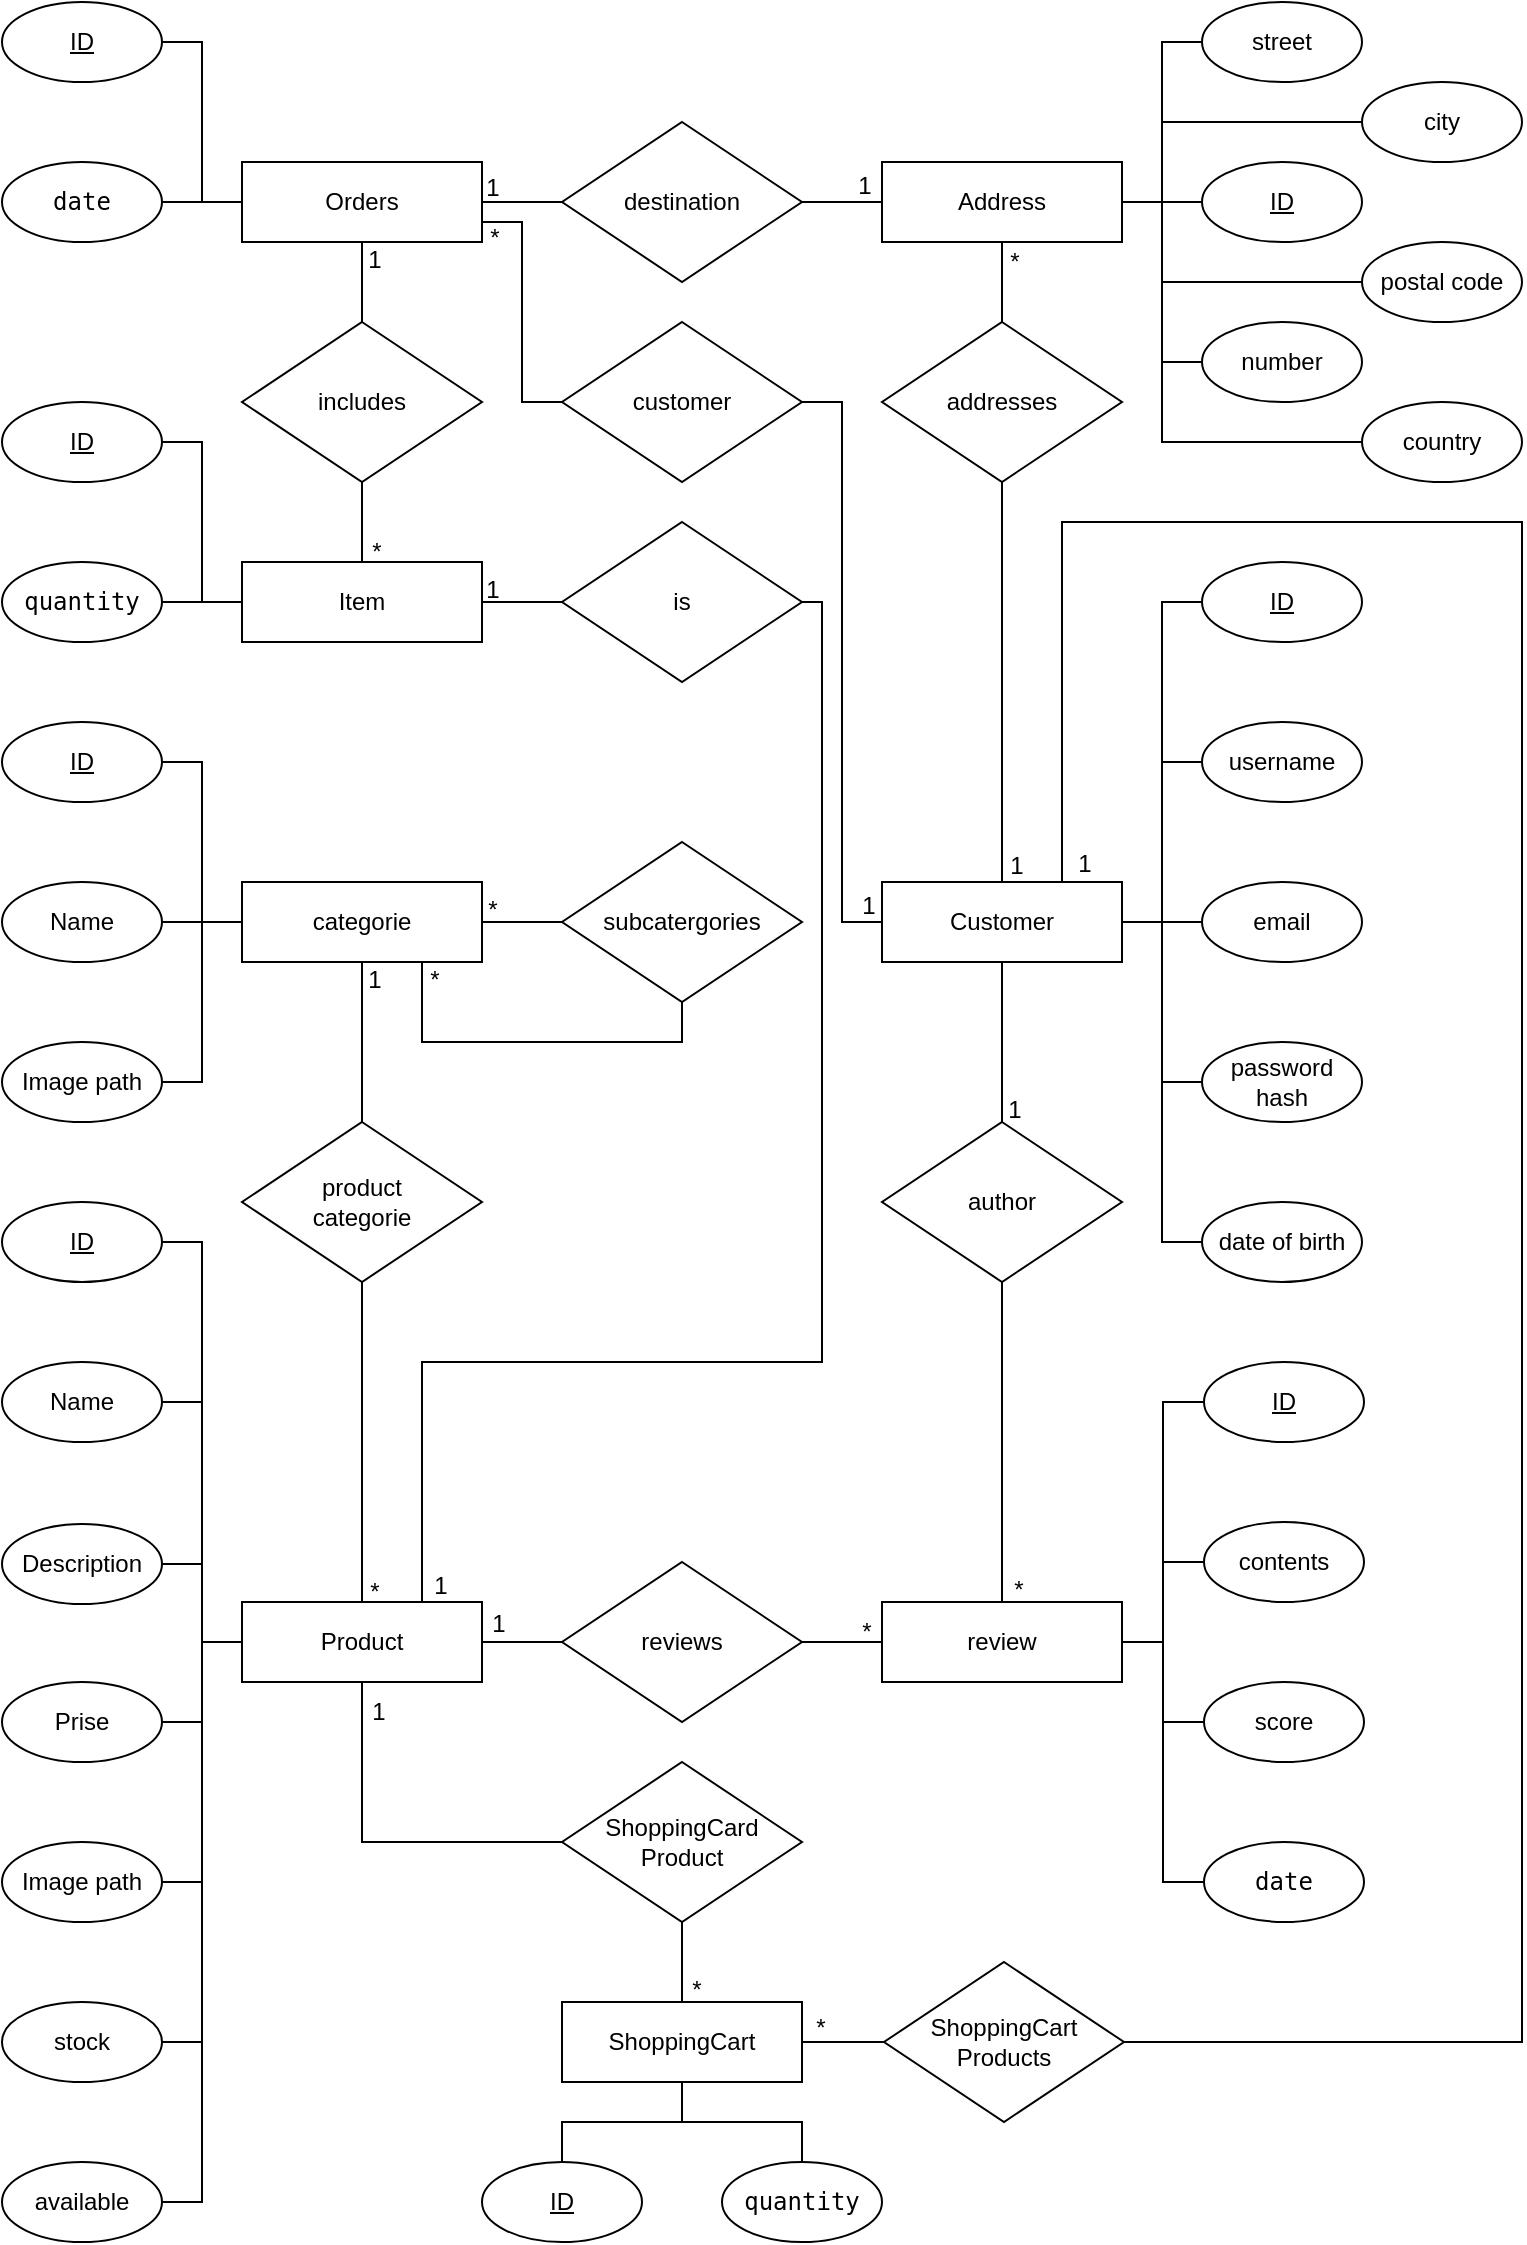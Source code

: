 <mxfile version="24.7.17">
  <diagram id="C5RBs43oDa-KdzZeNtuy" name="Page-1">
    <mxGraphModel dx="985" dy="1479" grid="1" gridSize="10" guides="1" tooltips="1" connect="1" arrows="1" fold="1" page="1" pageScale="1" pageWidth="827" pageHeight="1169" math="0" shadow="0">
      <root>
        <mxCell id="WIyWlLk6GJQsqaUBKTNV-0" />
        <mxCell id="WIyWlLk6GJQsqaUBKTNV-1" parent="WIyWlLk6GJQsqaUBKTNV-0" />
        <mxCell id="ptmRUTfebEnuRYv2-NBV-6" style="edgeStyle=orthogonalEdgeStyle;rounded=0;orthogonalLoop=1;jettySize=auto;html=1;exitX=1;exitY=0.5;exitDx=0;exitDy=0;entryX=0;entryY=0.5;entryDx=0;entryDy=0;endArrow=none;endFill=0;" parent="WIyWlLk6GJQsqaUBKTNV-1" source="ptmRUTfebEnuRYv2-NBV-0" target="ptmRUTfebEnuRYv2-NBV-4" edge="1">
          <mxGeometry relative="1" as="geometry" />
        </mxCell>
        <mxCell id="ptmRUTfebEnuRYv2-NBV-28" style="edgeStyle=orthogonalEdgeStyle;rounded=0;orthogonalLoop=1;jettySize=auto;html=1;exitX=0.5;exitY=1;exitDx=0;exitDy=0;entryX=0.5;entryY=0;entryDx=0;entryDy=0;endArrow=none;endFill=0;" parent="WIyWlLk6GJQsqaUBKTNV-1" source="ptmRUTfebEnuRYv2-NBV-0" target="ptmRUTfebEnuRYv2-NBV-27" edge="1">
          <mxGeometry relative="1" as="geometry" />
        </mxCell>
        <mxCell id="ptmRUTfebEnuRYv2-NBV-0" value="&lt;span lang=&quot;en&quot; class=&quot;HwtZe&quot;&gt;categorie&lt;/span&gt;" style="rounded=0;whiteSpace=wrap;html=1;" parent="WIyWlLk6GJQsqaUBKTNV-1" vertex="1">
          <mxGeometry x="160" y="480" width="120" height="40" as="geometry" />
        </mxCell>
        <mxCell id="ptmRUTfebEnuRYv2-NBV-7" style="edgeStyle=orthogonalEdgeStyle;rounded=0;orthogonalLoop=1;jettySize=auto;html=1;exitX=1;exitY=0.5;exitDx=0;exitDy=0;entryX=0;entryY=0.5;entryDx=0;entryDy=0;endArrow=none;endFill=0;" parent="WIyWlLk6GJQsqaUBKTNV-1" source="ptmRUTfebEnuRYv2-NBV-1" target="ptmRUTfebEnuRYv2-NBV-0" edge="1">
          <mxGeometry relative="1" as="geometry" />
        </mxCell>
        <mxCell id="ptmRUTfebEnuRYv2-NBV-1" value="Name" style="ellipse;whiteSpace=wrap;html=1;" parent="WIyWlLk6GJQsqaUBKTNV-1" vertex="1">
          <mxGeometry x="40" y="480" width="80" height="40" as="geometry" />
        </mxCell>
        <mxCell id="ptmRUTfebEnuRYv2-NBV-8" style="edgeStyle=orthogonalEdgeStyle;rounded=0;orthogonalLoop=1;jettySize=auto;html=1;exitX=1;exitY=0.5;exitDx=0;exitDy=0;entryX=0;entryY=0.5;entryDx=0;entryDy=0;endArrow=none;endFill=0;" parent="WIyWlLk6GJQsqaUBKTNV-1" source="ptmRUTfebEnuRYv2-NBV-2" target="ptmRUTfebEnuRYv2-NBV-0" edge="1">
          <mxGeometry relative="1" as="geometry" />
        </mxCell>
        <mxCell id="ptmRUTfebEnuRYv2-NBV-2" value="&lt;u&gt;ID&lt;/u&gt;" style="ellipse;whiteSpace=wrap;html=1;" parent="WIyWlLk6GJQsqaUBKTNV-1" vertex="1">
          <mxGeometry x="40" y="400" width="80" height="40" as="geometry" />
        </mxCell>
        <mxCell id="ptmRUTfebEnuRYv2-NBV-9" style="edgeStyle=orthogonalEdgeStyle;rounded=0;orthogonalLoop=1;jettySize=auto;html=1;exitX=1;exitY=0.5;exitDx=0;exitDy=0;entryX=0;entryY=0.5;entryDx=0;entryDy=0;endArrow=none;endFill=0;" parent="WIyWlLk6GJQsqaUBKTNV-1" source="ptmRUTfebEnuRYv2-NBV-3" target="ptmRUTfebEnuRYv2-NBV-0" edge="1">
          <mxGeometry relative="1" as="geometry" />
        </mxCell>
        <mxCell id="ptmRUTfebEnuRYv2-NBV-3" value="Image&amp;nbsp;&lt;span lang=&quot;en&quot; class=&quot;HwtZe&quot;&gt;path&lt;/span&gt;" style="ellipse;whiteSpace=wrap;html=1;" parent="WIyWlLk6GJQsqaUBKTNV-1" vertex="1">
          <mxGeometry x="40" y="560" width="80" height="40" as="geometry" />
        </mxCell>
        <mxCell id="ptmRUTfebEnuRYv2-NBV-10" style="edgeStyle=orthogonalEdgeStyle;rounded=0;orthogonalLoop=1;jettySize=auto;html=1;exitX=0.5;exitY=1;exitDx=0;exitDy=0;entryX=0.75;entryY=1;entryDx=0;entryDy=0;endArrow=none;endFill=0;" parent="WIyWlLk6GJQsqaUBKTNV-1" source="ptmRUTfebEnuRYv2-NBV-4" target="ptmRUTfebEnuRYv2-NBV-0" edge="1">
          <mxGeometry relative="1" as="geometry" />
        </mxCell>
        <mxCell id="ptmRUTfebEnuRYv2-NBV-4" value="subcatergories" style="rhombus;whiteSpace=wrap;html=1;" parent="WIyWlLk6GJQsqaUBKTNV-1" vertex="1">
          <mxGeometry x="320" y="460" width="120" height="80" as="geometry" />
        </mxCell>
        <mxCell id="ptmRUTfebEnuRYv2-NBV-11" value="*" style="text;html=1;align=center;verticalAlign=middle;resizable=0;points=[];autosize=1;strokeColor=none;fillColor=none;" parent="WIyWlLk6GJQsqaUBKTNV-1" vertex="1">
          <mxGeometry x="241" y="514" width="30" height="30" as="geometry" />
        </mxCell>
        <mxCell id="ptmRUTfebEnuRYv2-NBV-12" value="*" style="text;html=1;align=center;verticalAlign=middle;resizable=0;points=[];autosize=1;strokeColor=none;fillColor=none;" parent="WIyWlLk6GJQsqaUBKTNV-1" vertex="1">
          <mxGeometry x="270" y="479" width="30" height="30" as="geometry" />
        </mxCell>
        <mxCell id="ptmRUTfebEnuRYv2-NBV-33" style="edgeStyle=orthogonalEdgeStyle;rounded=0;orthogonalLoop=1;jettySize=auto;html=1;exitX=1;exitY=0.5;exitDx=0;exitDy=0;entryX=0;entryY=0.5;entryDx=0;entryDy=0;endArrow=none;endFill=0;" parent="WIyWlLk6GJQsqaUBKTNV-1" source="ptmRUTfebEnuRYv2-NBV-14" target="ptmRUTfebEnuRYv2-NBV-32" edge="1">
          <mxGeometry relative="1" as="geometry" />
        </mxCell>
        <mxCell id="ptmRUTfebEnuRYv2-NBV-14" value="&lt;span lang=&quot;en&quot; class=&quot;HwtZe&quot;&gt;Product&lt;/span&gt;" style="rounded=0;whiteSpace=wrap;html=1;" parent="WIyWlLk6GJQsqaUBKTNV-1" vertex="1">
          <mxGeometry x="160" y="840" width="120" height="40" as="geometry" />
        </mxCell>
        <mxCell id="ptmRUTfebEnuRYv2-NBV-24" style="edgeStyle=orthogonalEdgeStyle;rounded=0;orthogonalLoop=1;jettySize=auto;html=1;exitX=1;exitY=0.5;exitDx=0;exitDy=0;entryX=0;entryY=0.5;entryDx=0;entryDy=0;endArrow=none;endFill=0;" parent="WIyWlLk6GJQsqaUBKTNV-1" source="ptmRUTfebEnuRYv2-NBV-15" target="ptmRUTfebEnuRYv2-NBV-14" edge="1">
          <mxGeometry relative="1" as="geometry" />
        </mxCell>
        <mxCell id="ptmRUTfebEnuRYv2-NBV-15" value="&lt;u&gt;ID&lt;/u&gt;" style="ellipse;whiteSpace=wrap;html=1;" parent="WIyWlLk6GJQsqaUBKTNV-1" vertex="1">
          <mxGeometry x="40" y="640" width="80" height="40" as="geometry" />
        </mxCell>
        <mxCell id="ptmRUTfebEnuRYv2-NBV-23" style="edgeStyle=orthogonalEdgeStyle;rounded=0;orthogonalLoop=1;jettySize=auto;html=1;exitX=1;exitY=0.5;exitDx=0;exitDy=0;entryX=0;entryY=0.5;entryDx=0;entryDy=0;endArrow=none;endFill=0;" parent="WIyWlLk6GJQsqaUBKTNV-1" source="ptmRUTfebEnuRYv2-NBV-17" target="ptmRUTfebEnuRYv2-NBV-14" edge="1">
          <mxGeometry relative="1" as="geometry" />
        </mxCell>
        <mxCell id="ptmRUTfebEnuRYv2-NBV-17" value="Name" style="ellipse;whiteSpace=wrap;html=1;" parent="WIyWlLk6GJQsqaUBKTNV-1" vertex="1">
          <mxGeometry x="40" y="720" width="80" height="40" as="geometry" />
        </mxCell>
        <mxCell id="ptmRUTfebEnuRYv2-NBV-26" style="edgeStyle=orthogonalEdgeStyle;rounded=0;orthogonalLoop=1;jettySize=auto;html=1;exitX=1;exitY=0.5;exitDx=0;exitDy=0;entryX=0;entryY=0.5;entryDx=0;entryDy=0;endArrow=none;endFill=0;" parent="WIyWlLk6GJQsqaUBKTNV-1" source="ptmRUTfebEnuRYv2-NBV-19" target="ptmRUTfebEnuRYv2-NBV-14" edge="1">
          <mxGeometry relative="1" as="geometry" />
        </mxCell>
        <mxCell id="ptmRUTfebEnuRYv2-NBV-19" value="Image&amp;nbsp;&lt;span lang=&quot;en&quot; class=&quot;HwtZe&quot;&gt;path&lt;/span&gt;" style="ellipse;whiteSpace=wrap;html=1;" parent="WIyWlLk6GJQsqaUBKTNV-1" vertex="1">
          <mxGeometry x="40" y="960" width="80" height="40" as="geometry" />
        </mxCell>
        <mxCell id="ptmRUTfebEnuRYv2-NBV-22" style="edgeStyle=orthogonalEdgeStyle;rounded=0;orthogonalLoop=1;jettySize=auto;html=1;exitX=1;exitY=0.5;exitDx=0;exitDy=0;entryX=0;entryY=0.5;entryDx=0;entryDy=0;endArrow=none;endFill=0;" parent="WIyWlLk6GJQsqaUBKTNV-1" source="ptmRUTfebEnuRYv2-NBV-20" target="ptmRUTfebEnuRYv2-NBV-14" edge="1">
          <mxGeometry relative="1" as="geometry" />
        </mxCell>
        <mxCell id="ptmRUTfebEnuRYv2-NBV-20" value="&lt;div dir=&quot;ltr&quot; class=&quot;lRu31&quot;&gt;&lt;span lang=&quot;en&quot; class=&quot;HwtZe&quot;&gt;Description&lt;/span&gt;&lt;span class=&quot;ZSCsVd&quot;&gt;&lt;/span&gt;&lt;div class=&quot;OvtS8d&quot;&gt;&lt;/div&gt;&lt;div id=&quot;ow11&quot;&gt;&lt;/div&gt;&lt;/div&gt;&lt;div data-location=&quot;2&quot; class=&quot;UdTY9 WdefRb&quot; aria-hidden=&quot;true&quot;&gt;&lt;div class=&quot;kO6q6e&quot;&gt;&lt;/div&gt;&lt;/div&gt;" style="ellipse;whiteSpace=wrap;html=1;" parent="WIyWlLk6GJQsqaUBKTNV-1" vertex="1">
          <mxGeometry x="40" y="801" width="80" height="40" as="geometry" />
        </mxCell>
        <mxCell id="ptmRUTfebEnuRYv2-NBV-25" style="edgeStyle=orthogonalEdgeStyle;rounded=0;orthogonalLoop=1;jettySize=auto;html=1;exitX=1;exitY=0.5;exitDx=0;exitDy=0;entryX=0;entryY=0.5;entryDx=0;entryDy=0;endArrow=none;endFill=0;" parent="WIyWlLk6GJQsqaUBKTNV-1" source="ptmRUTfebEnuRYv2-NBV-21" target="ptmRUTfebEnuRYv2-NBV-14" edge="1">
          <mxGeometry relative="1" as="geometry" />
        </mxCell>
        <mxCell id="ptmRUTfebEnuRYv2-NBV-21" value="&lt;div dir=&quot;ltr&quot; class=&quot;lRu31&quot;&gt;Prise&lt;div class=&quot;OvtS8d&quot;&gt;&lt;/div&gt;&lt;div id=&quot;ow11&quot;&gt;&lt;/div&gt;&lt;/div&gt;&lt;div data-location=&quot;2&quot; class=&quot;UdTY9 WdefRb&quot; aria-hidden=&quot;true&quot;&gt;&lt;div class=&quot;kO6q6e&quot;&gt;&lt;/div&gt;&lt;/div&gt;" style="ellipse;whiteSpace=wrap;html=1;" parent="WIyWlLk6GJQsqaUBKTNV-1" vertex="1">
          <mxGeometry x="40" y="880" width="80" height="40" as="geometry" />
        </mxCell>
        <mxCell id="ptmRUTfebEnuRYv2-NBV-29" style="edgeStyle=orthogonalEdgeStyle;rounded=0;orthogonalLoop=1;jettySize=auto;html=1;exitX=0.5;exitY=1;exitDx=0;exitDy=0;endArrow=none;endFill=0;" parent="WIyWlLk6GJQsqaUBKTNV-1" source="ptmRUTfebEnuRYv2-NBV-27" target="ptmRUTfebEnuRYv2-NBV-14" edge="1">
          <mxGeometry relative="1" as="geometry" />
        </mxCell>
        <mxCell id="ptmRUTfebEnuRYv2-NBV-27" value="product&lt;div&gt;categorie&lt;/div&gt;" style="rhombus;whiteSpace=wrap;html=1;" parent="WIyWlLk6GJQsqaUBKTNV-1" vertex="1">
          <mxGeometry x="160" y="600" width="120" height="80" as="geometry" />
        </mxCell>
        <mxCell id="ptmRUTfebEnuRYv2-NBV-30" value="*" style="text;html=1;align=center;verticalAlign=middle;resizable=0;points=[];autosize=1;strokeColor=none;fillColor=none;" parent="WIyWlLk6GJQsqaUBKTNV-1" vertex="1">
          <mxGeometry x="211" y="820" width="30" height="30" as="geometry" />
        </mxCell>
        <mxCell id="ptmRUTfebEnuRYv2-NBV-31" value="1" style="text;html=1;align=center;verticalAlign=middle;resizable=0;points=[];autosize=1;strokeColor=none;fillColor=none;" parent="WIyWlLk6GJQsqaUBKTNV-1" vertex="1">
          <mxGeometry x="211" y="514" width="30" height="30" as="geometry" />
        </mxCell>
        <mxCell id="ptmRUTfebEnuRYv2-NBV-35" style="edgeStyle=orthogonalEdgeStyle;rounded=0;orthogonalLoop=1;jettySize=auto;html=1;exitX=1;exitY=0.5;exitDx=0;exitDy=0;entryX=0;entryY=0.5;entryDx=0;entryDy=0;endArrow=none;endFill=0;" parent="WIyWlLk6GJQsqaUBKTNV-1" source="ptmRUTfebEnuRYv2-NBV-32" target="ptmRUTfebEnuRYv2-NBV-34" edge="1">
          <mxGeometry relative="1" as="geometry" />
        </mxCell>
        <mxCell id="ptmRUTfebEnuRYv2-NBV-32" value="reviews" style="rhombus;whiteSpace=wrap;html=1;" parent="WIyWlLk6GJQsqaUBKTNV-1" vertex="1">
          <mxGeometry x="320" y="820" width="120" height="80" as="geometry" />
        </mxCell>
        <mxCell id="ptmRUTfebEnuRYv2-NBV-40" style="edgeStyle=orthogonalEdgeStyle;rounded=0;orthogonalLoop=1;jettySize=auto;html=1;exitX=1;exitY=0.5;exitDx=0;exitDy=0;entryX=0;entryY=0.5;entryDx=0;entryDy=0;endArrow=none;endFill=0;" parent="WIyWlLk6GJQsqaUBKTNV-1" source="ptmRUTfebEnuRYv2-NBV-34" target="ptmRUTfebEnuRYv2-NBV-36" edge="1">
          <mxGeometry relative="1" as="geometry" />
        </mxCell>
        <mxCell id="ptmRUTfebEnuRYv2-NBV-43" style="edgeStyle=orthogonalEdgeStyle;rounded=0;orthogonalLoop=1;jettySize=auto;html=1;exitX=1;exitY=0.5;exitDx=0;exitDy=0;entryX=0;entryY=0.5;entryDx=0;entryDy=0;endArrow=none;endFill=0;" parent="WIyWlLk6GJQsqaUBKTNV-1" source="ptmRUTfebEnuRYv2-NBV-34" target="ptmRUTfebEnuRYv2-NBV-38" edge="1">
          <mxGeometry relative="1" as="geometry" />
        </mxCell>
        <mxCell id="ptmRUTfebEnuRYv2-NBV-44" style="edgeStyle=orthogonalEdgeStyle;rounded=0;orthogonalLoop=1;jettySize=auto;html=1;exitX=1;exitY=0.5;exitDx=0;exitDy=0;entryX=0;entryY=0.5;entryDx=0;entryDy=0;endArrow=none;endFill=0;" parent="WIyWlLk6GJQsqaUBKTNV-1" source="ptmRUTfebEnuRYv2-NBV-34" target="ptmRUTfebEnuRYv2-NBV-39" edge="1">
          <mxGeometry relative="1" as="geometry" />
        </mxCell>
        <mxCell id="ptmRUTfebEnuRYv2-NBV-97" style="edgeStyle=orthogonalEdgeStyle;rounded=0;orthogonalLoop=1;jettySize=auto;html=1;exitX=1;exitY=0.5;exitDx=0;exitDy=0;entryX=0;entryY=0.5;entryDx=0;entryDy=0;endArrow=none;endFill=0;" parent="WIyWlLk6GJQsqaUBKTNV-1" source="ptmRUTfebEnuRYv2-NBV-34" target="ptmRUTfebEnuRYv2-NBV-96" edge="1">
          <mxGeometry relative="1" as="geometry" />
        </mxCell>
        <mxCell id="ptmRUTfebEnuRYv2-NBV-34" value="&lt;span lang=&quot;en&quot; class=&quot;HwtZe&quot;&gt;review&lt;/span&gt;" style="rounded=0;whiteSpace=wrap;html=1;" parent="WIyWlLk6GJQsqaUBKTNV-1" vertex="1">
          <mxGeometry x="480" y="840" width="120" height="40" as="geometry" />
        </mxCell>
        <mxCell id="ptmRUTfebEnuRYv2-NBV-36" value="&lt;u&gt;ID&lt;/u&gt;" style="ellipse;whiteSpace=wrap;html=1;" parent="WIyWlLk6GJQsqaUBKTNV-1" vertex="1">
          <mxGeometry x="641" y="720" width="80" height="40" as="geometry" />
        </mxCell>
        <mxCell id="ptmRUTfebEnuRYv2-NBV-38" value="&lt;span lang=&quot;en&quot; class=&quot;HwtZe&quot;&gt;contents&lt;/span&gt;" style="ellipse;whiteSpace=wrap;html=1;" parent="WIyWlLk6GJQsqaUBKTNV-1" vertex="1">
          <mxGeometry x="641" y="800" width="80" height="40" as="geometry" />
        </mxCell>
        <mxCell id="ptmRUTfebEnuRYv2-NBV-39" value="&lt;span lang=&quot;en&quot; class=&quot;HwtZe&quot;&gt;score&lt;/span&gt;" style="ellipse;whiteSpace=wrap;html=1;" parent="WIyWlLk6GJQsqaUBKTNV-1" vertex="1">
          <mxGeometry x="641" y="880" width="80" height="40" as="geometry" />
        </mxCell>
        <mxCell id="Vg8v48jFvNyv6tP-DnCo-38" style="edgeStyle=orthogonalEdgeStyle;rounded=0;orthogonalLoop=1;jettySize=auto;html=1;exitX=0.5;exitY=1;exitDx=0;exitDy=0;entryX=0.5;entryY=0;entryDx=0;entryDy=0;endArrow=none;endFill=0;" edge="1" parent="WIyWlLk6GJQsqaUBKTNV-1" source="ptmRUTfebEnuRYv2-NBV-45" target="ptmRUTfebEnuRYv2-NBV-46">
          <mxGeometry relative="1" as="geometry" />
        </mxCell>
        <mxCell id="ptmRUTfebEnuRYv2-NBV-45" value="&lt;span lang=&quot;en&quot; class=&quot;HwtZe&quot;&gt;Customer&lt;/span&gt;" style="rounded=0;whiteSpace=wrap;html=1;" parent="WIyWlLk6GJQsqaUBKTNV-1" vertex="1">
          <mxGeometry x="480" y="480" width="120" height="40" as="geometry" />
        </mxCell>
        <mxCell id="ptmRUTfebEnuRYv2-NBV-48" style="edgeStyle=orthogonalEdgeStyle;rounded=0;orthogonalLoop=1;jettySize=auto;html=1;exitX=0.5;exitY=1;exitDx=0;exitDy=0;entryX=0.5;entryY=0;entryDx=0;entryDy=0;startArrow=none;startFill=0;endArrow=none;endFill=0;" parent="WIyWlLk6GJQsqaUBKTNV-1" source="ptmRUTfebEnuRYv2-NBV-46" target="ptmRUTfebEnuRYv2-NBV-34" edge="1">
          <mxGeometry relative="1" as="geometry" />
        </mxCell>
        <mxCell id="ptmRUTfebEnuRYv2-NBV-46" value="&lt;span lang=&quot;en&quot; class=&quot;HwtZe&quot;&gt;author&lt;/span&gt;" style="rhombus;whiteSpace=wrap;html=1;" parent="WIyWlLk6GJQsqaUBKTNV-1" vertex="1">
          <mxGeometry x="480" y="600" width="120" height="80" as="geometry" />
        </mxCell>
        <mxCell id="ptmRUTfebEnuRYv2-NBV-49" value="*" style="text;html=1;align=center;verticalAlign=middle;resizable=0;points=[];autosize=1;strokeColor=none;fillColor=none;" parent="WIyWlLk6GJQsqaUBKTNV-1" vertex="1">
          <mxGeometry x="533" y="819" width="30" height="30" as="geometry" />
        </mxCell>
        <mxCell id="ptmRUTfebEnuRYv2-NBV-50" value="1" style="text;html=1;align=center;verticalAlign=middle;resizable=0;points=[];autosize=1;strokeColor=none;fillColor=none;" parent="WIyWlLk6GJQsqaUBKTNV-1" vertex="1">
          <mxGeometry x="531" y="579" width="30" height="30" as="geometry" />
        </mxCell>
        <mxCell id="ptmRUTfebEnuRYv2-NBV-57" style="edgeStyle=orthogonalEdgeStyle;rounded=0;orthogonalLoop=1;jettySize=auto;html=1;exitX=0;exitY=0.5;exitDx=0;exitDy=0;entryX=1;entryY=0.5;entryDx=0;entryDy=0;endArrow=none;endFill=0;" parent="WIyWlLk6GJQsqaUBKTNV-1" source="ptmRUTfebEnuRYv2-NBV-51" target="ptmRUTfebEnuRYv2-NBV-45" edge="1">
          <mxGeometry relative="1" as="geometry" />
        </mxCell>
        <mxCell id="ptmRUTfebEnuRYv2-NBV-51" value="&lt;u&gt;ID&lt;/u&gt;" style="ellipse;whiteSpace=wrap;html=1;" parent="WIyWlLk6GJQsqaUBKTNV-1" vertex="1">
          <mxGeometry x="640" y="320" width="80" height="40" as="geometry" />
        </mxCell>
        <mxCell id="ptmRUTfebEnuRYv2-NBV-58" style="edgeStyle=orthogonalEdgeStyle;rounded=0;orthogonalLoop=1;jettySize=auto;html=1;exitX=0;exitY=0.5;exitDx=0;exitDy=0;entryX=1;entryY=0.5;entryDx=0;entryDy=0;endArrow=none;endFill=0;" parent="WIyWlLk6GJQsqaUBKTNV-1" source="ptmRUTfebEnuRYv2-NBV-52" target="ptmRUTfebEnuRYv2-NBV-45" edge="1">
          <mxGeometry relative="1" as="geometry" />
        </mxCell>
        <mxCell id="ptmRUTfebEnuRYv2-NBV-52" value="&lt;span lang=&quot;en&quot; class=&quot;HwtZe&quot;&gt;username&lt;/span&gt;" style="ellipse;whiteSpace=wrap;html=1;" parent="WIyWlLk6GJQsqaUBKTNV-1" vertex="1">
          <mxGeometry x="640" y="400" width="80" height="40" as="geometry" />
        </mxCell>
        <mxCell id="ptmRUTfebEnuRYv2-NBV-59" style="edgeStyle=orthogonalEdgeStyle;rounded=0;orthogonalLoop=1;jettySize=auto;html=1;exitX=0;exitY=0.5;exitDx=0;exitDy=0;entryX=1;entryY=0.5;entryDx=0;entryDy=0;endArrow=none;endFill=0;" parent="WIyWlLk6GJQsqaUBKTNV-1" source="ptmRUTfebEnuRYv2-NBV-53" target="ptmRUTfebEnuRYv2-NBV-45" edge="1">
          <mxGeometry relative="1" as="geometry" />
        </mxCell>
        <mxCell id="ptmRUTfebEnuRYv2-NBV-53" value="&lt;span lang=&quot;en&quot; class=&quot;HwtZe&quot;&gt;email&lt;/span&gt;" style="ellipse;whiteSpace=wrap;html=1;" parent="WIyWlLk6GJQsqaUBKTNV-1" vertex="1">
          <mxGeometry x="640" y="480" width="80" height="40" as="geometry" />
        </mxCell>
        <mxCell id="ptmRUTfebEnuRYv2-NBV-60" style="edgeStyle=orthogonalEdgeStyle;rounded=0;orthogonalLoop=1;jettySize=auto;html=1;exitX=0;exitY=0.5;exitDx=0;exitDy=0;entryX=1;entryY=0.5;entryDx=0;entryDy=0;endArrow=none;endFill=0;" parent="WIyWlLk6GJQsqaUBKTNV-1" source="ptmRUTfebEnuRYv2-NBV-54" target="ptmRUTfebEnuRYv2-NBV-45" edge="1">
          <mxGeometry relative="1" as="geometry" />
        </mxCell>
        <mxCell id="ptmRUTfebEnuRYv2-NBV-54" value="&lt;span lang=&quot;en&quot; class=&quot;HwtZe&quot;&gt;password hash&lt;/span&gt;" style="ellipse;whiteSpace=wrap;html=1;" parent="WIyWlLk6GJQsqaUBKTNV-1" vertex="1">
          <mxGeometry x="640" y="560" width="80" height="40" as="geometry" />
        </mxCell>
        <mxCell id="ptmRUTfebEnuRYv2-NBV-61" style="edgeStyle=orthogonalEdgeStyle;rounded=0;orthogonalLoop=1;jettySize=auto;html=1;exitX=0;exitY=0.5;exitDx=0;exitDy=0;entryX=1;entryY=0.5;entryDx=0;entryDy=0;endArrow=none;endFill=0;" parent="WIyWlLk6GJQsqaUBKTNV-1" source="ptmRUTfebEnuRYv2-NBV-55" target="ptmRUTfebEnuRYv2-NBV-45" edge="1">
          <mxGeometry relative="1" as="geometry" />
        </mxCell>
        <mxCell id="ptmRUTfebEnuRYv2-NBV-55" value="&lt;span lang=&quot;en&quot; class=&quot;HwtZe&quot;&gt;date of birth&lt;/span&gt;" style="ellipse;whiteSpace=wrap;html=1;" parent="WIyWlLk6GJQsqaUBKTNV-1" vertex="1">
          <mxGeometry x="640" y="640" width="80" height="40" as="geometry" />
        </mxCell>
        <mxCell id="ptmRUTfebEnuRYv2-NBV-79" style="edgeStyle=orthogonalEdgeStyle;rounded=0;orthogonalLoop=1;jettySize=auto;html=1;exitX=0;exitY=0.5;exitDx=0;exitDy=0;entryX=1;entryY=0.5;entryDx=0;entryDy=0;endArrow=none;endFill=0;" parent="WIyWlLk6GJQsqaUBKTNV-1" source="ptmRUTfebEnuRYv2-NBV-62" target="ptmRUTfebEnuRYv2-NBV-78" edge="1">
          <mxGeometry relative="1" as="geometry" />
        </mxCell>
        <mxCell id="ptmRUTfebEnuRYv2-NBV-81" style="edgeStyle=orthogonalEdgeStyle;rounded=0;orthogonalLoop=1;jettySize=auto;html=1;exitX=0;exitY=0.5;exitDx=0;exitDy=0;entryX=1;entryY=0.5;entryDx=0;entryDy=0;endArrow=none;endFill=0;" parent="WIyWlLk6GJQsqaUBKTNV-1" source="ptmRUTfebEnuRYv2-NBV-62" target="ptmRUTfebEnuRYv2-NBV-80" edge="1">
          <mxGeometry relative="1" as="geometry" />
        </mxCell>
        <mxCell id="ptmRUTfebEnuRYv2-NBV-82" style="edgeStyle=orthogonalEdgeStyle;rounded=0;orthogonalLoop=1;jettySize=auto;html=1;exitX=0.5;exitY=1;exitDx=0;exitDy=0;entryX=0.5;entryY=0;entryDx=0;entryDy=0;endArrow=none;endFill=0;" parent="WIyWlLk6GJQsqaUBKTNV-1" source="ptmRUTfebEnuRYv2-NBV-62" target="ptmRUTfebEnuRYv2-NBV-67" edge="1">
          <mxGeometry relative="1" as="geometry" />
        </mxCell>
        <mxCell id="ptmRUTfebEnuRYv2-NBV-84" style="edgeStyle=orthogonalEdgeStyle;rounded=0;orthogonalLoop=1;jettySize=auto;html=1;exitX=1;exitY=0.75;exitDx=0;exitDy=0;entryX=0;entryY=0.5;entryDx=0;entryDy=0;endArrow=none;endFill=0;" parent="WIyWlLk6GJQsqaUBKTNV-1" source="ptmRUTfebEnuRYv2-NBV-62" target="ptmRUTfebEnuRYv2-NBV-63" edge="1">
          <mxGeometry relative="1" as="geometry" />
        </mxCell>
        <mxCell id="ptmRUTfebEnuRYv2-NBV-62" value="Orders" style="rounded=0;whiteSpace=wrap;html=1;" parent="WIyWlLk6GJQsqaUBKTNV-1" vertex="1">
          <mxGeometry x="160" y="120" width="120" height="40" as="geometry" />
        </mxCell>
        <mxCell id="ptmRUTfebEnuRYv2-NBV-64" style="edgeStyle=orthogonalEdgeStyle;rounded=0;orthogonalLoop=1;jettySize=auto;html=1;exitX=1;exitY=0.5;exitDx=0;exitDy=0;entryX=0;entryY=0.5;entryDx=0;entryDy=0;endArrow=none;endFill=0;" parent="WIyWlLk6GJQsqaUBKTNV-1" source="ptmRUTfebEnuRYv2-NBV-63" target="ptmRUTfebEnuRYv2-NBV-45" edge="1">
          <mxGeometry relative="1" as="geometry" />
        </mxCell>
        <mxCell id="ptmRUTfebEnuRYv2-NBV-63" value="customer" style="rhombus;whiteSpace=wrap;html=1;" parent="WIyWlLk6GJQsqaUBKTNV-1" vertex="1">
          <mxGeometry x="320" y="200" width="120" height="80" as="geometry" />
        </mxCell>
        <mxCell id="ptmRUTfebEnuRYv2-NBV-73" style="edgeStyle=orthogonalEdgeStyle;rounded=0;orthogonalLoop=1;jettySize=auto;html=1;exitX=1;exitY=0.5;exitDx=0;exitDy=0;entryX=0;entryY=0.5;entryDx=0;entryDy=0;endArrow=none;endFill=0;" parent="WIyWlLk6GJQsqaUBKTNV-1" source="ptmRUTfebEnuRYv2-NBV-66" target="ptmRUTfebEnuRYv2-NBV-72" edge="1">
          <mxGeometry relative="1" as="geometry" />
        </mxCell>
        <mxCell id="ptmRUTfebEnuRYv2-NBV-66" value="Item" style="rounded=0;whiteSpace=wrap;html=1;" parent="WIyWlLk6GJQsqaUBKTNV-1" vertex="1">
          <mxGeometry x="160" y="320" width="120" height="40" as="geometry" />
        </mxCell>
        <mxCell id="ptmRUTfebEnuRYv2-NBV-83" style="edgeStyle=orthogonalEdgeStyle;rounded=0;orthogonalLoop=1;jettySize=auto;html=1;exitX=0.5;exitY=1;exitDx=0;exitDy=0;entryX=0.5;entryY=0;entryDx=0;entryDy=0;endArrow=none;endFill=0;" parent="WIyWlLk6GJQsqaUBKTNV-1" source="ptmRUTfebEnuRYv2-NBV-67" target="ptmRUTfebEnuRYv2-NBV-66" edge="1">
          <mxGeometry relative="1" as="geometry" />
        </mxCell>
        <mxCell id="ptmRUTfebEnuRYv2-NBV-67" value="includes" style="rhombus;whiteSpace=wrap;html=1;" parent="WIyWlLk6GJQsqaUBKTNV-1" vertex="1">
          <mxGeometry x="160" y="200" width="120" height="80" as="geometry" />
        </mxCell>
        <mxCell id="ptmRUTfebEnuRYv2-NBV-69" style="edgeStyle=orthogonalEdgeStyle;rounded=0;orthogonalLoop=1;jettySize=auto;html=1;exitX=1;exitY=0.5;exitDx=0;exitDy=0;entryX=0;entryY=0.5;entryDx=0;entryDy=0;endArrow=none;endFill=0;" parent="WIyWlLk6GJQsqaUBKTNV-1" source="ptmRUTfebEnuRYv2-NBV-68" target="ptmRUTfebEnuRYv2-NBV-66" edge="1">
          <mxGeometry relative="1" as="geometry" />
        </mxCell>
        <mxCell id="ptmRUTfebEnuRYv2-NBV-68" value="&lt;u&gt;ID&lt;/u&gt;" style="ellipse;whiteSpace=wrap;html=1;" parent="WIyWlLk6GJQsqaUBKTNV-1" vertex="1">
          <mxGeometry x="40" y="240" width="80" height="40" as="geometry" />
        </mxCell>
        <mxCell id="ptmRUTfebEnuRYv2-NBV-74" style="edgeStyle=orthogonalEdgeStyle;rounded=0;orthogonalLoop=1;jettySize=auto;html=1;exitX=1;exitY=0.5;exitDx=0;exitDy=0;entryX=0.75;entryY=0;entryDx=0;entryDy=0;endArrow=none;endFill=0;" parent="WIyWlLk6GJQsqaUBKTNV-1" source="ptmRUTfebEnuRYv2-NBV-72" target="ptmRUTfebEnuRYv2-NBV-14" edge="1">
          <mxGeometry relative="1" as="geometry">
            <Array as="points">
              <mxPoint x="450" y="340" />
              <mxPoint x="450" y="720" />
              <mxPoint x="250" y="720" />
            </Array>
          </mxGeometry>
        </mxCell>
        <mxCell id="ptmRUTfebEnuRYv2-NBV-72" value="is" style="rhombus;whiteSpace=wrap;html=1;" parent="WIyWlLk6GJQsqaUBKTNV-1" vertex="1">
          <mxGeometry x="320" y="300" width="120" height="80" as="geometry" />
        </mxCell>
        <mxCell id="ptmRUTfebEnuRYv2-NBV-77" style="edgeStyle=orthogonalEdgeStyle;rounded=0;orthogonalLoop=1;jettySize=auto;html=1;exitX=1;exitY=0.5;exitDx=0;exitDy=0;entryX=0;entryY=0.5;entryDx=0;entryDy=0;endArrow=none;endFill=0;" parent="WIyWlLk6GJQsqaUBKTNV-1" source="ptmRUTfebEnuRYv2-NBV-76" target="ptmRUTfebEnuRYv2-NBV-66" edge="1">
          <mxGeometry relative="1" as="geometry" />
        </mxCell>
        <mxCell id="ptmRUTfebEnuRYv2-NBV-76" value="&lt;div class=&quot;QmZWSe&quot;&gt;&lt;div class=&quot;DHcWmd&quot;&gt;&lt;/div&gt;&lt;/div&gt;&lt;div class=&quot;oSioSc&quot;&gt;&lt;div id=&quot;tw-target&quot;&gt;&lt;div data-entityname=&quot;Google Translate&quot; data-attrid=&quot;tw-targetArea&quot; class=&quot;g9WsWb PZPZlf&quot; id=&quot;kAz1tf&quot;&gt;&lt;div tabindex=&quot;0&quot; id=&quot;tw-target-text-container&quot; class=&quot;tw-ta-container F0azHf tw-nfl&quot;&gt;&lt;pre dir=&quot;ltr&quot; aria-label=&quot;Vertaalde tekst: number&quot; data-ved=&quot;2ahUKEwi4oNbPg5aJAxWlQ6QEHYa2I5kQ3ewLegQIBxAT&quot; style=&quot;text-align:left&quot; id=&quot;tw-target-text&quot; data-placeholder=&quot;Vertaling&quot; class=&quot;tw-data-text tw-text-large tw-ta&quot;&gt;&lt;span lang=&quot;en&quot; class=&quot;Y2IQFc&quot;&gt;quantity&lt;/span&gt;&lt;/pre&gt;&lt;/div&gt;&lt;/div&gt;&lt;/div&gt;&lt;/div&gt;" style="ellipse;whiteSpace=wrap;html=1;" parent="WIyWlLk6GJQsqaUBKTNV-1" vertex="1">
          <mxGeometry x="40" y="320" width="80" height="40" as="geometry" />
        </mxCell>
        <mxCell id="ptmRUTfebEnuRYv2-NBV-78" value="&lt;div class=&quot;QmZWSe&quot;&gt;&lt;div class=&quot;DHcWmd&quot;&gt;&lt;/div&gt;&lt;/div&gt;&lt;div class=&quot;oSioSc&quot;&gt;&lt;div id=&quot;tw-target&quot;&gt;&lt;div data-entityname=&quot;Google Translate&quot; data-attrid=&quot;tw-targetArea&quot; class=&quot;g9WsWb PZPZlf&quot; id=&quot;kAz1tf&quot;&gt;&lt;div tabindex=&quot;0&quot; id=&quot;tw-target-text-container&quot; class=&quot;tw-ta-container F0azHf tw-nfl&quot;&gt;&lt;pre dir=&quot;ltr&quot; aria-label=&quot;Vertaalde tekst: number&quot; data-ved=&quot;2ahUKEwi4oNbPg5aJAxWlQ6QEHYa2I5kQ3ewLegQIBxAT&quot; style=&quot;text-align:left&quot; id=&quot;tw-target-text&quot; data-placeholder=&quot;Vertaling&quot; class=&quot;tw-data-text tw-text-large tw-ta&quot;&gt;&lt;span lang=&quot;en&quot; class=&quot;Y2IQFc&quot;&gt;date&lt;/span&gt;&lt;/pre&gt;&lt;/div&gt;&lt;/div&gt;&lt;/div&gt;&lt;/div&gt;" style="ellipse;whiteSpace=wrap;html=1;" parent="WIyWlLk6GJQsqaUBKTNV-1" vertex="1">
          <mxGeometry x="40" y="120" width="80" height="40" as="geometry" />
        </mxCell>
        <mxCell id="ptmRUTfebEnuRYv2-NBV-80" value="&lt;u&gt;ID&lt;/u&gt;" style="ellipse;whiteSpace=wrap;html=1;" parent="WIyWlLk6GJQsqaUBKTNV-1" vertex="1">
          <mxGeometry x="40" y="40" width="80" height="40" as="geometry" />
        </mxCell>
        <mxCell id="ptmRUTfebEnuRYv2-NBV-89" style="edgeStyle=orthogonalEdgeStyle;rounded=0;orthogonalLoop=1;jettySize=auto;html=1;exitX=0.5;exitY=1;exitDx=0;exitDy=0;entryX=0.5;entryY=0;entryDx=0;entryDy=0;endArrow=none;endFill=0;" parent="WIyWlLk6GJQsqaUBKTNV-1" source="ptmRUTfebEnuRYv2-NBV-85" target="ptmRUTfebEnuRYv2-NBV-88" edge="1">
          <mxGeometry relative="1" as="geometry" />
        </mxCell>
        <mxCell id="ptmRUTfebEnuRYv2-NBV-91" style="edgeStyle=orthogonalEdgeStyle;rounded=0;orthogonalLoop=1;jettySize=auto;html=1;exitX=0;exitY=0.5;exitDx=0;exitDy=0;entryX=1;entryY=0.5;entryDx=0;entryDy=0;endArrow=none;endFill=0;" parent="WIyWlLk6GJQsqaUBKTNV-1" source="ptmRUTfebEnuRYv2-NBV-85" target="ptmRUTfebEnuRYv2-NBV-87" edge="1">
          <mxGeometry relative="1" as="geometry" />
        </mxCell>
        <mxCell id="Vg8v48jFvNyv6tP-DnCo-1" style="edgeStyle=orthogonalEdgeStyle;rounded=0;orthogonalLoop=1;jettySize=auto;html=1;exitX=1;exitY=0.5;exitDx=0;exitDy=0;entryX=0;entryY=0.5;entryDx=0;entryDy=0;endArrow=none;endFill=0;" edge="1" parent="WIyWlLk6GJQsqaUBKTNV-1" source="ptmRUTfebEnuRYv2-NBV-85" target="Vg8v48jFvNyv6tP-DnCo-0">
          <mxGeometry relative="1" as="geometry">
            <Array as="points">
              <mxPoint x="620" y="140" />
              <mxPoint x="620" y="260" />
            </Array>
          </mxGeometry>
        </mxCell>
        <mxCell id="ptmRUTfebEnuRYv2-NBV-85" value="&lt;span lang=&quot;en&quot; class=&quot;HwtZe&quot;&gt;Address&lt;/span&gt;" style="rounded=0;whiteSpace=wrap;html=1;" parent="WIyWlLk6GJQsqaUBKTNV-1" vertex="1">
          <mxGeometry x="480" y="120" width="120" height="40" as="geometry" />
        </mxCell>
        <mxCell id="ptmRUTfebEnuRYv2-NBV-93" style="edgeStyle=orthogonalEdgeStyle;rounded=0;orthogonalLoop=1;jettySize=auto;html=1;exitX=0;exitY=0.5;exitDx=0;exitDy=0;entryX=1;entryY=0.5;entryDx=0;entryDy=0;endArrow=none;endFill=0;" parent="WIyWlLk6GJQsqaUBKTNV-1" source="ptmRUTfebEnuRYv2-NBV-86" target="ptmRUTfebEnuRYv2-NBV-85" edge="1">
          <mxGeometry relative="1" as="geometry" />
        </mxCell>
        <mxCell id="ptmRUTfebEnuRYv2-NBV-86" value="&lt;u&gt;ID&lt;/u&gt;" style="ellipse;whiteSpace=wrap;html=1;" parent="WIyWlLk6GJQsqaUBKTNV-1" vertex="1">
          <mxGeometry x="640" y="120" width="80" height="40" as="geometry" />
        </mxCell>
        <mxCell id="ptmRUTfebEnuRYv2-NBV-92" style="edgeStyle=orthogonalEdgeStyle;rounded=0;orthogonalLoop=1;jettySize=auto;html=1;exitX=0;exitY=0.5;exitDx=0;exitDy=0;entryX=1;entryY=0.5;entryDx=0;entryDy=0;endArrow=none;endFill=0;" parent="WIyWlLk6GJQsqaUBKTNV-1" source="ptmRUTfebEnuRYv2-NBV-87" target="ptmRUTfebEnuRYv2-NBV-62" edge="1">
          <mxGeometry relative="1" as="geometry" />
        </mxCell>
        <mxCell id="ptmRUTfebEnuRYv2-NBV-87" value="&lt;span lang=&quot;en&quot; class=&quot;HwtZe&quot;&gt;destination&lt;/span&gt;" style="rhombus;whiteSpace=wrap;html=1;" parent="WIyWlLk6GJQsqaUBKTNV-1" vertex="1">
          <mxGeometry x="320" y="100" width="120" height="80" as="geometry" />
        </mxCell>
        <mxCell id="ptmRUTfebEnuRYv2-NBV-90" style="edgeStyle=orthogonalEdgeStyle;rounded=0;orthogonalLoop=1;jettySize=auto;html=1;exitX=0.5;exitY=1;exitDx=0;exitDy=0;entryX=0.5;entryY=0;entryDx=0;entryDy=0;endArrow=none;endFill=0;" parent="WIyWlLk6GJQsqaUBKTNV-1" source="ptmRUTfebEnuRYv2-NBV-88" target="ptmRUTfebEnuRYv2-NBV-45" edge="1">
          <mxGeometry relative="1" as="geometry" />
        </mxCell>
        <mxCell id="ptmRUTfebEnuRYv2-NBV-88" value="&lt;span lang=&quot;en&quot; class=&quot;HwtZe&quot;&gt;addresses&lt;/span&gt;" style="rhombus;whiteSpace=wrap;html=1;" parent="WIyWlLk6GJQsqaUBKTNV-1" vertex="1">
          <mxGeometry x="480" y="200" width="120" height="80" as="geometry" />
        </mxCell>
        <mxCell id="ptmRUTfebEnuRYv2-NBV-95" style="edgeStyle=orthogonalEdgeStyle;rounded=0;orthogonalLoop=1;jettySize=auto;html=1;exitX=0;exitY=0.5;exitDx=0;exitDy=0;entryX=1;entryY=0.5;entryDx=0;entryDy=0;endArrow=none;endFill=0;" parent="WIyWlLk6GJQsqaUBKTNV-1" source="ptmRUTfebEnuRYv2-NBV-94" target="ptmRUTfebEnuRYv2-NBV-85" edge="1">
          <mxGeometry relative="1" as="geometry" />
        </mxCell>
        <mxCell id="ptmRUTfebEnuRYv2-NBV-94" value="&lt;span lang=&quot;en&quot; class=&quot;HwtZe&quot;&gt;street&lt;/span&gt;" style="ellipse;whiteSpace=wrap;html=1;" parent="WIyWlLk6GJQsqaUBKTNV-1" vertex="1">
          <mxGeometry x="640" y="40" width="80" height="40" as="geometry" />
        </mxCell>
        <mxCell id="ptmRUTfebEnuRYv2-NBV-96" value="&lt;div class=&quot;QmZWSe&quot;&gt;&lt;div class=&quot;DHcWmd&quot;&gt;&lt;/div&gt;&lt;/div&gt;&lt;div class=&quot;oSioSc&quot;&gt;&lt;div id=&quot;tw-target&quot;&gt;&lt;div data-entityname=&quot;Google Translate&quot; data-attrid=&quot;tw-targetArea&quot; class=&quot;g9WsWb PZPZlf&quot; id=&quot;kAz1tf&quot;&gt;&lt;div tabindex=&quot;0&quot; id=&quot;tw-target-text-container&quot; class=&quot;tw-ta-container F0azHf tw-nfl&quot;&gt;&lt;pre dir=&quot;ltr&quot; aria-label=&quot;Vertaalde tekst: number&quot; data-ved=&quot;2ahUKEwi4oNbPg5aJAxWlQ6QEHYa2I5kQ3ewLegQIBxAT&quot; style=&quot;text-align:left&quot; id=&quot;tw-target-text&quot; data-placeholder=&quot;Vertaling&quot; class=&quot;tw-data-text tw-text-large tw-ta&quot;&gt;&lt;span lang=&quot;en&quot; class=&quot;Y2IQFc&quot;&gt;date&lt;/span&gt;&lt;/pre&gt;&lt;/div&gt;&lt;/div&gt;&lt;/div&gt;&lt;/div&gt;" style="ellipse;whiteSpace=wrap;html=1;" parent="WIyWlLk6GJQsqaUBKTNV-1" vertex="1">
          <mxGeometry x="641" y="960" width="80" height="40" as="geometry" />
        </mxCell>
        <mxCell id="ptmRUTfebEnuRYv2-NBV-103" style="edgeStyle=orthogonalEdgeStyle;rounded=0;orthogonalLoop=1;jettySize=auto;html=1;exitX=0;exitY=0.5;exitDx=0;exitDy=0;entryX=1;entryY=0.5;entryDx=0;entryDy=0;endArrow=none;endFill=0;" parent="WIyWlLk6GJQsqaUBKTNV-1" source="ptmRUTfebEnuRYv2-NBV-98" target="ptmRUTfebEnuRYv2-NBV-85" edge="1">
          <mxGeometry relative="1" as="geometry" />
        </mxCell>
        <mxCell id="ptmRUTfebEnuRYv2-NBV-98" value="&lt;span lang=&quot;en&quot; class=&quot;HwtZe&quot;&gt;number&lt;/span&gt;" style="ellipse;whiteSpace=wrap;html=1;" parent="WIyWlLk6GJQsqaUBKTNV-1" vertex="1">
          <mxGeometry x="640" y="200" width="80" height="40" as="geometry" />
        </mxCell>
        <mxCell id="ptmRUTfebEnuRYv2-NBV-102" style="edgeStyle=orthogonalEdgeStyle;rounded=0;orthogonalLoop=1;jettySize=auto;html=1;exitX=0;exitY=0.5;exitDx=0;exitDy=0;entryX=1;entryY=0.5;entryDx=0;entryDy=0;endArrow=none;endFill=0;" parent="WIyWlLk6GJQsqaUBKTNV-1" source="ptmRUTfebEnuRYv2-NBV-99" target="ptmRUTfebEnuRYv2-NBV-85" edge="1">
          <mxGeometry relative="1" as="geometry">
            <Array as="points">
              <mxPoint x="620" y="180" />
              <mxPoint x="620" y="140" />
            </Array>
          </mxGeometry>
        </mxCell>
        <mxCell id="ptmRUTfebEnuRYv2-NBV-99" value="&lt;span lang=&quot;en&quot; class=&quot;HwtZe&quot;&gt;postal code&lt;/span&gt;" style="ellipse;whiteSpace=wrap;html=1;" parent="WIyWlLk6GJQsqaUBKTNV-1" vertex="1">
          <mxGeometry x="720" y="160" width="80" height="40" as="geometry" />
        </mxCell>
        <mxCell id="ptmRUTfebEnuRYv2-NBV-101" style="edgeStyle=orthogonalEdgeStyle;rounded=0;orthogonalLoop=1;jettySize=auto;html=1;exitX=0;exitY=0.5;exitDx=0;exitDy=0;entryX=1;entryY=0.5;entryDx=0;entryDy=0;endArrow=none;endFill=0;" parent="WIyWlLk6GJQsqaUBKTNV-1" source="ptmRUTfebEnuRYv2-NBV-100" target="ptmRUTfebEnuRYv2-NBV-85" edge="1">
          <mxGeometry relative="1" as="geometry">
            <Array as="points">
              <mxPoint x="620" y="100" />
              <mxPoint x="620" y="140" />
            </Array>
          </mxGeometry>
        </mxCell>
        <mxCell id="ptmRUTfebEnuRYv2-NBV-100" value="&lt;span lang=&quot;en&quot; class=&quot;HwtZe&quot;&gt;city&lt;/span&gt;" style="ellipse;whiteSpace=wrap;html=1;" parent="WIyWlLk6GJQsqaUBKTNV-1" vertex="1">
          <mxGeometry x="720" y="80" width="80" height="40" as="geometry" />
        </mxCell>
        <mxCell id="eDdaRQYXABxvL9sCNLr9-0" value="1" style="text;html=1;align=center;verticalAlign=middle;resizable=0;points=[];autosize=1;strokeColor=none;fillColor=none;" parent="WIyWlLk6GJQsqaUBKTNV-1" vertex="1">
          <mxGeometry x="270" y="118" width="30" height="30" as="geometry" />
        </mxCell>
        <mxCell id="eDdaRQYXABxvL9sCNLr9-1" value="1" style="text;html=1;align=center;verticalAlign=middle;resizable=0;points=[];autosize=1;strokeColor=none;fillColor=none;" parent="WIyWlLk6GJQsqaUBKTNV-1" vertex="1">
          <mxGeometry x="456" y="117" width="30" height="30" as="geometry" />
        </mxCell>
        <mxCell id="eDdaRQYXABxvL9sCNLr9-2" value="*" style="text;html=1;align=center;verticalAlign=middle;resizable=0;points=[];autosize=1;strokeColor=none;fillColor=none;" parent="WIyWlLk6GJQsqaUBKTNV-1" vertex="1">
          <mxGeometry x="531" y="155" width="30" height="30" as="geometry" />
        </mxCell>
        <mxCell id="eDdaRQYXABxvL9sCNLr9-3" value="1" style="text;html=1;align=center;verticalAlign=middle;resizable=0;points=[];autosize=1;strokeColor=none;fillColor=none;" parent="WIyWlLk6GJQsqaUBKTNV-1" vertex="1">
          <mxGeometry x="532" y="457" width="30" height="30" as="geometry" />
        </mxCell>
        <mxCell id="eDdaRQYXABxvL9sCNLr9-4" value="1" style="text;html=1;align=center;verticalAlign=middle;resizable=0;points=[];autosize=1;strokeColor=none;fillColor=none;" parent="WIyWlLk6GJQsqaUBKTNV-1" vertex="1">
          <mxGeometry x="458" y="477" width="30" height="30" as="geometry" />
        </mxCell>
        <mxCell id="eDdaRQYXABxvL9sCNLr9-5" value="*" style="text;html=1;align=center;verticalAlign=middle;resizable=0;points=[];autosize=1;strokeColor=none;fillColor=none;" parent="WIyWlLk6GJQsqaUBKTNV-1" vertex="1">
          <mxGeometry x="271" y="143" width="30" height="30" as="geometry" />
        </mxCell>
        <mxCell id="eDdaRQYXABxvL9sCNLr9-6" value="1" style="text;html=1;align=center;verticalAlign=middle;resizable=0;points=[];autosize=1;strokeColor=none;fillColor=none;" parent="WIyWlLk6GJQsqaUBKTNV-1" vertex="1">
          <mxGeometry x="270" y="319" width="30" height="30" as="geometry" />
        </mxCell>
        <mxCell id="eDdaRQYXABxvL9sCNLr9-7" value="1" style="text;html=1;align=center;verticalAlign=middle;resizable=0;points=[];autosize=1;strokeColor=none;fillColor=none;" parent="WIyWlLk6GJQsqaUBKTNV-1" vertex="1">
          <mxGeometry x="244" y="817" width="30" height="30" as="geometry" />
        </mxCell>
        <mxCell id="eDdaRQYXABxvL9sCNLr9-8" value="1" style="text;html=1;align=center;verticalAlign=middle;resizable=0;points=[];autosize=1;strokeColor=none;fillColor=none;" parent="WIyWlLk6GJQsqaUBKTNV-1" vertex="1">
          <mxGeometry x="211" y="154" width="30" height="30" as="geometry" />
        </mxCell>
        <mxCell id="eDdaRQYXABxvL9sCNLr9-9" value="*" style="text;html=1;align=center;verticalAlign=middle;resizable=0;points=[];autosize=1;strokeColor=none;fillColor=none;" parent="WIyWlLk6GJQsqaUBKTNV-1" vertex="1">
          <mxGeometry x="212" y="300" width="30" height="30" as="geometry" />
        </mxCell>
        <mxCell id="eDdaRQYXABxvL9sCNLr9-10" value="1" style="text;html=1;align=center;verticalAlign=middle;resizable=0;points=[];autosize=1;strokeColor=none;fillColor=none;" parent="WIyWlLk6GJQsqaUBKTNV-1" vertex="1">
          <mxGeometry x="273" y="836" width="30" height="30" as="geometry" />
        </mxCell>
        <mxCell id="eDdaRQYXABxvL9sCNLr9-11" value="*" style="text;html=1;align=center;verticalAlign=middle;resizable=0;points=[];autosize=1;strokeColor=none;fillColor=none;" parent="WIyWlLk6GJQsqaUBKTNV-1" vertex="1">
          <mxGeometry x="457" y="840" width="30" height="30" as="geometry" />
        </mxCell>
        <mxCell id="Vg8v48jFvNyv6tP-DnCo-0" value="&lt;span lang=&quot;en&quot; class=&quot;HwtZe&quot;&gt;country&lt;/span&gt;" style="ellipse;whiteSpace=wrap;html=1;" vertex="1" parent="WIyWlLk6GJQsqaUBKTNV-1">
          <mxGeometry x="720" y="240" width="80" height="40" as="geometry" />
        </mxCell>
        <mxCell id="Vg8v48jFvNyv6tP-DnCo-4" style="edgeStyle=orthogonalEdgeStyle;rounded=0;orthogonalLoop=1;jettySize=auto;html=1;exitX=1;exitY=0.5;exitDx=0;exitDy=0;entryX=0;entryY=0.5;entryDx=0;entryDy=0;endArrow=none;endFill=0;" edge="1" parent="WIyWlLk6GJQsqaUBKTNV-1" source="Vg8v48jFvNyv6tP-DnCo-3" target="ptmRUTfebEnuRYv2-NBV-14">
          <mxGeometry relative="1" as="geometry" />
        </mxCell>
        <mxCell id="Vg8v48jFvNyv6tP-DnCo-3" value="stock" style="ellipse;whiteSpace=wrap;html=1;" vertex="1" parent="WIyWlLk6GJQsqaUBKTNV-1">
          <mxGeometry x="40" y="1040" width="80" height="40" as="geometry" />
        </mxCell>
        <mxCell id="Vg8v48jFvNyv6tP-DnCo-6" style="edgeStyle=orthogonalEdgeStyle;rounded=0;orthogonalLoop=1;jettySize=auto;html=1;exitX=1;exitY=0.5;exitDx=0;exitDy=0;entryX=0;entryY=0.5;entryDx=0;entryDy=0;endArrow=none;endFill=0;" edge="1" parent="WIyWlLk6GJQsqaUBKTNV-1" source="Vg8v48jFvNyv6tP-DnCo-5" target="ptmRUTfebEnuRYv2-NBV-14">
          <mxGeometry relative="1" as="geometry" />
        </mxCell>
        <mxCell id="Vg8v48jFvNyv6tP-DnCo-5" value="available" style="ellipse;whiteSpace=wrap;html=1;" vertex="1" parent="WIyWlLk6GJQsqaUBKTNV-1">
          <mxGeometry x="40" y="1120" width="80" height="40" as="geometry" />
        </mxCell>
        <mxCell id="Vg8v48jFvNyv6tP-DnCo-16" style="edgeStyle=orthogonalEdgeStyle;rounded=0;orthogonalLoop=1;jettySize=auto;html=1;entryX=0.5;entryY=1;entryDx=0;entryDy=0;endArrow=none;endFill=0;" edge="1" parent="WIyWlLk6GJQsqaUBKTNV-1" source="Vg8v48jFvNyv6tP-DnCo-14" target="ptmRUTfebEnuRYv2-NBV-14">
          <mxGeometry relative="1" as="geometry" />
        </mxCell>
        <mxCell id="Vg8v48jFvNyv6tP-DnCo-19" style="edgeStyle=orthogonalEdgeStyle;rounded=0;orthogonalLoop=1;jettySize=auto;html=1;exitX=0.5;exitY=1;exitDx=0;exitDy=0;entryX=0.5;entryY=0;entryDx=0;entryDy=0;endArrow=none;endFill=0;" edge="1" parent="WIyWlLk6GJQsqaUBKTNV-1" source="Vg8v48jFvNyv6tP-DnCo-14" target="Vg8v48jFvNyv6tP-DnCo-18">
          <mxGeometry relative="1" as="geometry">
            <Array as="points">
              <mxPoint x="380" y="1030" />
              <mxPoint x="380" y="1030" />
            </Array>
          </mxGeometry>
        </mxCell>
        <mxCell id="Vg8v48jFvNyv6tP-DnCo-14" value="ShoppingCard Product" style="rhombus;whiteSpace=wrap;html=1;" vertex="1" parent="WIyWlLk6GJQsqaUBKTNV-1">
          <mxGeometry x="320" y="920" width="120" height="80" as="geometry" />
        </mxCell>
        <mxCell id="Vg8v48jFvNyv6tP-DnCo-17" value="1" style="text;html=1;align=center;verticalAlign=middle;resizable=0;points=[];autosize=1;strokeColor=none;fillColor=none;" vertex="1" parent="WIyWlLk6GJQsqaUBKTNV-1">
          <mxGeometry x="213" y="880" width="30" height="30" as="geometry" />
        </mxCell>
        <mxCell id="Vg8v48jFvNyv6tP-DnCo-21" style="edgeStyle=orthogonalEdgeStyle;rounded=0;orthogonalLoop=1;jettySize=auto;html=1;exitX=1;exitY=0.5;exitDx=0;exitDy=0;entryX=0;entryY=0.5;entryDx=0;entryDy=0;endArrow=none;endFill=0;" edge="1" parent="WIyWlLk6GJQsqaUBKTNV-1" source="Vg8v48jFvNyv6tP-DnCo-18" target="Vg8v48jFvNyv6tP-DnCo-20">
          <mxGeometry relative="1" as="geometry" />
        </mxCell>
        <mxCell id="Vg8v48jFvNyv6tP-DnCo-27" style="edgeStyle=orthogonalEdgeStyle;rounded=0;orthogonalLoop=1;jettySize=auto;html=1;exitX=0.5;exitY=1;exitDx=0;exitDy=0;entryX=0.5;entryY=0;entryDx=0;entryDy=0;endArrow=none;endFill=0;" edge="1" parent="WIyWlLk6GJQsqaUBKTNV-1" source="Vg8v48jFvNyv6tP-DnCo-18" target="Vg8v48jFvNyv6tP-DnCo-26">
          <mxGeometry relative="1" as="geometry" />
        </mxCell>
        <mxCell id="Vg8v48jFvNyv6tP-DnCo-29" style="edgeStyle=orthogonalEdgeStyle;rounded=0;orthogonalLoop=1;jettySize=auto;html=1;exitX=0.5;exitY=1;exitDx=0;exitDy=0;entryX=0.5;entryY=0;entryDx=0;entryDy=0;endArrow=none;endFill=0;" edge="1" parent="WIyWlLk6GJQsqaUBKTNV-1" source="Vg8v48jFvNyv6tP-DnCo-18" target="Vg8v48jFvNyv6tP-DnCo-30">
          <mxGeometry relative="1" as="geometry">
            <mxPoint x="320" y="1120" as="targetPoint" />
          </mxGeometry>
        </mxCell>
        <mxCell id="Vg8v48jFvNyv6tP-DnCo-18" value="&lt;span lang=&quot;en&quot; class=&quot;HwtZe&quot;&gt;ShoppingCart&lt;/span&gt;" style="rounded=0;whiteSpace=wrap;html=1;" vertex="1" parent="WIyWlLk6GJQsqaUBKTNV-1">
          <mxGeometry x="320" y="1040" width="120" height="40" as="geometry" />
        </mxCell>
        <mxCell id="Vg8v48jFvNyv6tP-DnCo-33" style="edgeStyle=orthogonalEdgeStyle;rounded=0;orthogonalLoop=1;jettySize=auto;html=1;exitX=1;exitY=0.5;exitDx=0;exitDy=0;entryX=0.75;entryY=0;entryDx=0;entryDy=0;endArrow=none;endFill=0;" edge="1" parent="WIyWlLk6GJQsqaUBKTNV-1" source="Vg8v48jFvNyv6tP-DnCo-20" target="ptmRUTfebEnuRYv2-NBV-45">
          <mxGeometry relative="1" as="geometry">
            <Array as="points">
              <mxPoint x="800" y="1060" />
              <mxPoint x="800" y="300" />
              <mxPoint x="570" y="300" />
            </Array>
          </mxGeometry>
        </mxCell>
        <mxCell id="Vg8v48jFvNyv6tP-DnCo-20" value="ShoppingCart&lt;div&gt;Products&lt;/div&gt;" style="rhombus;whiteSpace=wrap;html=1;" vertex="1" parent="WIyWlLk6GJQsqaUBKTNV-1">
          <mxGeometry x="481" y="1020" width="120" height="80" as="geometry" />
        </mxCell>
        <mxCell id="Vg8v48jFvNyv6tP-DnCo-26" value="&lt;u&gt;ID&lt;/u&gt;" style="ellipse;whiteSpace=wrap;html=1;" vertex="1" parent="WIyWlLk6GJQsqaUBKTNV-1">
          <mxGeometry x="280" y="1120" width="80" height="40" as="geometry" />
        </mxCell>
        <mxCell id="Vg8v48jFvNyv6tP-DnCo-30" value="&lt;div class=&quot;QmZWSe&quot;&gt;&lt;div class=&quot;DHcWmd&quot;&gt;&lt;/div&gt;&lt;/div&gt;&lt;div class=&quot;oSioSc&quot;&gt;&lt;div id=&quot;tw-target&quot;&gt;&lt;div data-entityname=&quot;Google Translate&quot; data-attrid=&quot;tw-targetArea&quot; class=&quot;g9WsWb PZPZlf&quot; id=&quot;kAz1tf&quot;&gt;&lt;div tabindex=&quot;0&quot; id=&quot;tw-target-text-container&quot; class=&quot;tw-ta-container F0azHf tw-nfl&quot;&gt;&lt;pre dir=&quot;ltr&quot; aria-label=&quot;Vertaalde tekst: number&quot; data-ved=&quot;2ahUKEwi4oNbPg5aJAxWlQ6QEHYa2I5kQ3ewLegQIBxAT&quot; style=&quot;text-align:left&quot; id=&quot;tw-target-text&quot; data-placeholder=&quot;Vertaling&quot; class=&quot;tw-data-text tw-text-large tw-ta&quot;&gt;quantity&lt;/pre&gt;&lt;/div&gt;&lt;/div&gt;&lt;/div&gt;&lt;/div&gt;" style="ellipse;whiteSpace=wrap;html=1;" vertex="1" parent="WIyWlLk6GJQsqaUBKTNV-1">
          <mxGeometry x="400" y="1120" width="80" height="40" as="geometry" />
        </mxCell>
        <mxCell id="Vg8v48jFvNyv6tP-DnCo-35" value="*" style="text;html=1;align=center;verticalAlign=middle;resizable=0;points=[];autosize=1;strokeColor=none;fillColor=none;" vertex="1" parent="WIyWlLk6GJQsqaUBKTNV-1">
          <mxGeometry x="372" y="1019" width="30" height="30" as="geometry" />
        </mxCell>
        <mxCell id="Vg8v48jFvNyv6tP-DnCo-36" value="1" style="text;html=1;align=center;verticalAlign=middle;resizable=0;points=[];autosize=1;strokeColor=none;fillColor=none;" vertex="1" parent="WIyWlLk6GJQsqaUBKTNV-1">
          <mxGeometry x="566" y="456" width="30" height="30" as="geometry" />
        </mxCell>
        <mxCell id="Vg8v48jFvNyv6tP-DnCo-37" value="*" style="text;html=1;align=center;verticalAlign=middle;resizable=0;points=[];autosize=1;strokeColor=none;fillColor=none;" vertex="1" parent="WIyWlLk6GJQsqaUBKTNV-1">
          <mxGeometry x="434" y="1038" width="30" height="30" as="geometry" />
        </mxCell>
      </root>
    </mxGraphModel>
  </diagram>
</mxfile>
